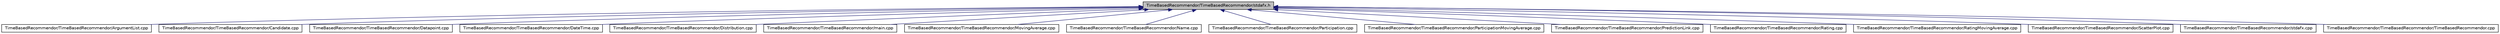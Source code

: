 digraph G
{
  edge [fontname="Helvetica",fontsize="10",labelfontname="Helvetica",labelfontsize="10"];
  node [fontname="Helvetica",fontsize="10",shape=record];
  Node1 [label="TimeBasedRecommendor/TimeBasedRecommendor/stdafx.h",height=0.2,width=0.4,color="black", fillcolor="grey75", style="filled" fontcolor="black"];
  Node1 -> Node2 [dir=back,color="midnightblue",fontsize="10",style="solid",fontname="Helvetica"];
  Node2 [label="TimeBasedRecommendor/TimeBasedRecommendor/ArgumentList.cpp",height=0.2,width=0.4,color="black", fillcolor="white", style="filled",URL="$_argument_list_8cpp.html"];
  Node1 -> Node3 [dir=back,color="midnightblue",fontsize="10",style="solid",fontname="Helvetica"];
  Node3 [label="TimeBasedRecommendor/TimeBasedRecommendor/Candidate.cpp",height=0.2,width=0.4,color="black", fillcolor="white", style="filled",URL="$_candidate_8cpp.html"];
  Node1 -> Node4 [dir=back,color="midnightblue",fontsize="10",style="solid",fontname="Helvetica"];
  Node4 [label="TimeBasedRecommendor/TimeBasedRecommendor/Datapoint.cpp",height=0.2,width=0.4,color="black", fillcolor="white", style="filled",URL="$_datapoint_8cpp.html"];
  Node1 -> Node5 [dir=back,color="midnightblue",fontsize="10",style="solid",fontname="Helvetica"];
  Node5 [label="TimeBasedRecommendor/TimeBasedRecommendor/DateTime.cpp",height=0.2,width=0.4,color="black", fillcolor="white", style="filled",URL="$_date_time_8cpp.html"];
  Node1 -> Node6 [dir=back,color="midnightblue",fontsize="10",style="solid",fontname="Helvetica"];
  Node6 [label="TimeBasedRecommendor/TimeBasedRecommendor/Distribution.cpp",height=0.2,width=0.4,color="black", fillcolor="white", style="filled",URL="$_distribution_8cpp.html"];
  Node1 -> Node7 [dir=back,color="midnightblue",fontsize="10",style="solid",fontname="Helvetica"];
  Node7 [label="TimeBasedRecommendor/TimeBasedRecommendor/main.cpp",height=0.2,width=0.4,color="black", fillcolor="white", style="filled",URL="$main_8cpp.html"];
  Node1 -> Node8 [dir=back,color="midnightblue",fontsize="10",style="solid",fontname="Helvetica"];
  Node8 [label="TimeBasedRecommendor/TimeBasedRecommendor/MovingAverage.cpp",height=0.2,width=0.4,color="black", fillcolor="white", style="filled",URL="$_moving_average_8cpp.html"];
  Node1 -> Node9 [dir=back,color="midnightblue",fontsize="10",style="solid",fontname="Helvetica"];
  Node9 [label="TimeBasedRecommendor/TimeBasedRecommendor/Name.cpp",height=0.2,width=0.4,color="black", fillcolor="white", style="filled",URL="$_name_8cpp.html"];
  Node1 -> Node10 [dir=back,color="midnightblue",fontsize="10",style="solid",fontname="Helvetica"];
  Node10 [label="TimeBasedRecommendor/TimeBasedRecommendor/Participation.cpp",height=0.2,width=0.4,color="black", fillcolor="white", style="filled",URL="$_participation_8cpp.html"];
  Node1 -> Node11 [dir=back,color="midnightblue",fontsize="10",style="solid",fontname="Helvetica"];
  Node11 [label="TimeBasedRecommendor/TimeBasedRecommendor/ParticipationMovingAverage.cpp",height=0.2,width=0.4,color="black", fillcolor="white", style="filled",URL="$_participation_moving_average_8cpp.html"];
  Node1 -> Node12 [dir=back,color="midnightblue",fontsize="10",style="solid",fontname="Helvetica"];
  Node12 [label="TimeBasedRecommendor/TimeBasedRecommendor/PredictionLink.cpp",height=0.2,width=0.4,color="black", fillcolor="white", style="filled",URL="$_prediction_link_8cpp.html"];
  Node1 -> Node13 [dir=back,color="midnightblue",fontsize="10",style="solid",fontname="Helvetica"];
  Node13 [label="TimeBasedRecommendor/TimeBasedRecommendor/Rating.cpp",height=0.2,width=0.4,color="black", fillcolor="white", style="filled",URL="$_rating_8cpp.html"];
  Node1 -> Node14 [dir=back,color="midnightblue",fontsize="10",style="solid",fontname="Helvetica"];
  Node14 [label="TimeBasedRecommendor/TimeBasedRecommendor/RatingMovingAverage.cpp",height=0.2,width=0.4,color="black", fillcolor="white", style="filled",URL="$_rating_moving_average_8cpp.html"];
  Node1 -> Node15 [dir=back,color="midnightblue",fontsize="10",style="solid",fontname="Helvetica"];
  Node15 [label="TimeBasedRecommendor/TimeBasedRecommendor/ScatterPlot.cpp",height=0.2,width=0.4,color="black", fillcolor="white", style="filled",URL="$_scatter_plot_8cpp.html"];
  Node1 -> Node16 [dir=back,color="midnightblue",fontsize="10",style="solid",fontname="Helvetica"];
  Node16 [label="TimeBasedRecommendor/TimeBasedRecommendor/stdafx.cpp",height=0.2,width=0.4,color="black", fillcolor="white", style="filled",URL="$stdafx_8cpp.html"];
  Node1 -> Node17 [dir=back,color="midnightblue",fontsize="10",style="solid",fontname="Helvetica"];
  Node17 [label="TimeBasedRecommendor/TimeBasedRecommendor/TimeBasedRecommendor.cpp",height=0.2,width=0.4,color="black", fillcolor="white", style="filled",URL="$_time_based_recommendor_8cpp.html"];
}
